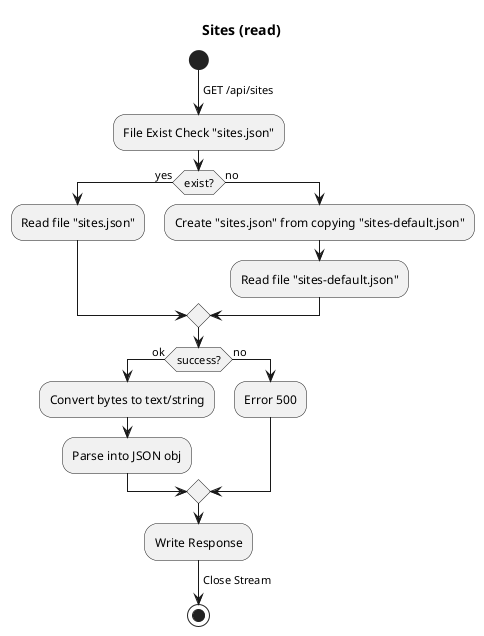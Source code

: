 @startuml SitesRetrieval

title "Sites (read)"

skinparam monochrome true
start
-> GET /api/sites;

:File Exist Check "sites.json";
if (exist?) then (yes)
  :Read file "sites.json";
else (no)
  :Create "sites.json" from copying "sites-default.json";
  :Read file "sites-default.json";
endif

if (success?) then (ok)
  :Convert bytes to text/string;
  :Parse into JSON obj;
else (no)
  :Error 500;
endif

:Write Response;
-> Close Stream;
stop
@enduml


